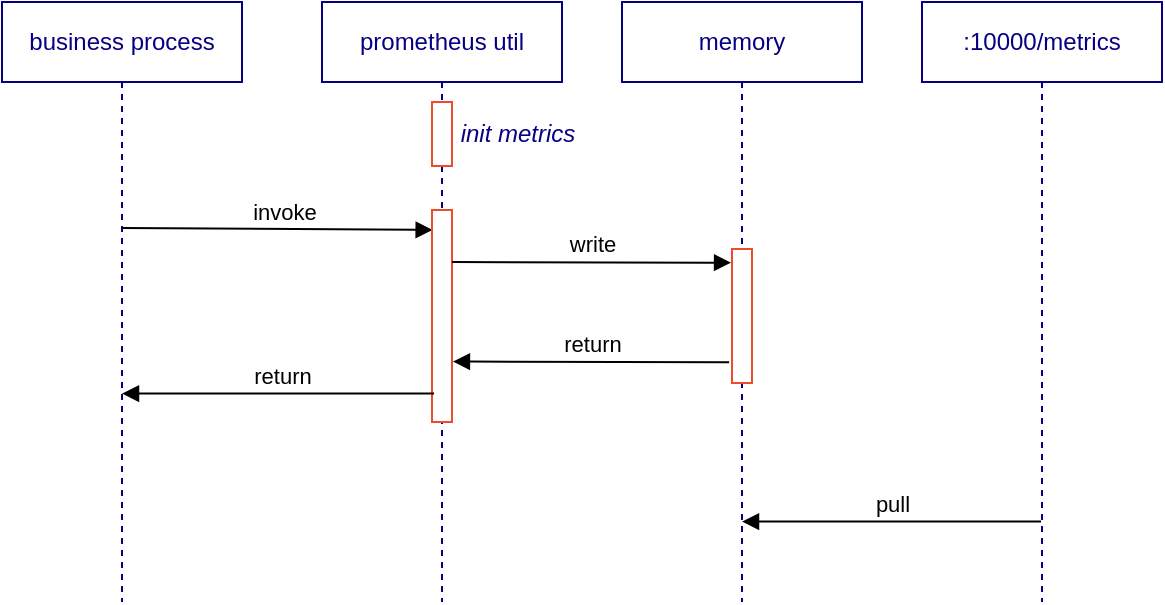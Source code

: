 <mxfile version="18.1.2" type="github">
  <diagram id="O932ZGsSH7Phrbbw8Xm0" name="Page-1">
    <mxGraphModel dx="983" dy="548" grid="0" gridSize="10" guides="1" tooltips="1" connect="1" arrows="1" fold="1" page="1" pageScale="1" pageWidth="1169" pageHeight="827" math="0" shadow="0">
      <root>
        <mxCell id="0" />
        <mxCell id="1" parent="0" />
        <mxCell id="ntxt8ALt5kxq5_o1S0aT-2" value="business process" style="shape=umlLifeline;perimeter=lifelinePerimeter;whiteSpace=wrap;html=1;container=1;collapsible=0;recursiveResize=0;outlineConnect=0;strokeColor=#060083;fontColor=#060083;" parent="1" vertex="1">
          <mxGeometry x="230" y="310" width="120" height="300" as="geometry" />
        </mxCell>
        <mxCell id="ntxt8ALt5kxq5_o1S0aT-6" value="" style="html=1;verticalAlign=bottom;endArrow=block;rounded=0;entryX=0.034;entryY=0.16;entryDx=0;entryDy=0;entryPerimeter=0;" parent="ntxt8ALt5kxq5_o1S0aT-2" edge="1">
          <mxGeometry width="80" relative="1" as="geometry">
            <mxPoint x="60" y="113" as="sourcePoint" />
            <mxPoint x="215.34" y="113.96" as="targetPoint" />
          </mxGeometry>
        </mxCell>
        <mxCell id="ntxt8ALt5kxq5_o1S0aT-7" value="invoke" style="edgeLabel;html=1;align=center;verticalAlign=middle;resizable=0;points=[];" parent="ntxt8ALt5kxq5_o1S0aT-6" vertex="1" connectable="0">
          <mxGeometry x="-0.185" y="2" relative="1" as="geometry">
            <mxPoint x="17" y="-7" as="offset" />
          </mxGeometry>
        </mxCell>
        <mxCell id="ntxt8ALt5kxq5_o1S0aT-3" value="prometheus util" style="shape=umlLifeline;perimeter=lifelinePerimeter;whiteSpace=wrap;html=1;container=1;collapsible=0;recursiveResize=0;outlineConnect=0;strokeColor=#060083;fontColor=#060083;" parent="1" vertex="1">
          <mxGeometry x="390" y="310" width="120" height="300" as="geometry" />
        </mxCell>
        <mxCell id="ntxt8ALt5kxq5_o1S0aT-5" value="" style="html=1;points=[];perimeter=orthogonalPerimeter;strokeColor=#EC4C2C;" parent="ntxt8ALt5kxq5_o1S0aT-3" vertex="1">
          <mxGeometry x="55" y="104" width="10" height="106" as="geometry" />
        </mxCell>
        <mxCell id="ntxt8ALt5kxq5_o1S0aT-9" value="write" style="html=1;verticalAlign=bottom;endArrow=block;rounded=0;entryX=-0.046;entryY=0.102;entryDx=0;entryDy=0;entryPerimeter=0;" parent="ntxt8ALt5kxq5_o1S0aT-3" target="ntxt8ALt5kxq5_o1S0aT-8" edge="1">
          <mxGeometry width="80" relative="1" as="geometry">
            <mxPoint x="65" y="130" as="sourcePoint" />
            <mxPoint x="145" y="130" as="targetPoint" />
          </mxGeometry>
        </mxCell>
        <mxCell id="LjHRGKhkH84VidaCZsiJ-1" value="" style="html=1;points=[];perimeter=orthogonalPerimeter;strokeColor=#EC4C2C;" vertex="1" parent="ntxt8ALt5kxq5_o1S0aT-3">
          <mxGeometry x="55" y="50" width="10" height="32" as="geometry" />
        </mxCell>
        <mxCell id="LjHRGKhkH84VidaCZsiJ-2" value="init metrics" style="text;html=1;strokeColor=none;fillColor=none;align=center;verticalAlign=middle;whiteSpace=wrap;rounded=0;fontColor=#060083;fontStyle=2" vertex="1" parent="ntxt8ALt5kxq5_o1S0aT-3">
          <mxGeometry x="68" y="51" width="60" height="30" as="geometry" />
        </mxCell>
        <mxCell id="ntxt8ALt5kxq5_o1S0aT-4" value="memory" style="shape=umlLifeline;perimeter=lifelinePerimeter;whiteSpace=wrap;html=1;container=1;collapsible=0;recursiveResize=0;outlineConnect=0;strokeColor=#060083;fontColor=#060083;" parent="1" vertex="1">
          <mxGeometry x="540" y="310" width="120" height="300" as="geometry" />
        </mxCell>
        <mxCell id="ntxt8ALt5kxq5_o1S0aT-8" value="" style="html=1;points=[];perimeter=orthogonalPerimeter;strokeColor=#EC4C2C;" parent="ntxt8ALt5kxq5_o1S0aT-4" vertex="1">
          <mxGeometry x="55" y="123.5" width="10" height="67" as="geometry" />
        </mxCell>
        <mxCell id="ntxt8ALt5kxq5_o1S0aT-10" value="return" style="html=1;verticalAlign=bottom;endArrow=block;rounded=0;entryX=1.046;entryY=0.715;entryDx=0;entryDy=0;entryPerimeter=0;exitX=-0.144;exitY=0.845;exitDx=0;exitDy=0;exitPerimeter=0;" parent="1" source="ntxt8ALt5kxq5_o1S0aT-8" target="ntxt8ALt5kxq5_o1S0aT-5" edge="1">
          <mxGeometry width="80" relative="1" as="geometry">
            <mxPoint x="480" y="450" as="sourcePoint" />
            <mxPoint x="560" y="450" as="targetPoint" />
          </mxGeometry>
        </mxCell>
        <mxCell id="ntxt8ALt5kxq5_o1S0aT-11" value="return" style="html=1;verticalAlign=bottom;endArrow=block;rounded=0;exitX=0.1;exitY=0.866;exitDx=0;exitDy=0;exitPerimeter=0;" parent="1" source="ntxt8ALt5kxq5_o1S0aT-5" target="ntxt8ALt5kxq5_o1S0aT-2" edge="1">
          <mxGeometry x="-0.025" width="80" relative="1" as="geometry">
            <mxPoint x="320" y="480" as="sourcePoint" />
            <mxPoint x="400" y="480" as="targetPoint" />
            <mxPoint as="offset" />
          </mxGeometry>
        </mxCell>
        <mxCell id="ntxt8ALt5kxq5_o1S0aT-12" value=":10000/metrics" style="shape=umlLifeline;perimeter=lifelinePerimeter;whiteSpace=wrap;html=1;container=1;collapsible=0;recursiveResize=0;outlineConnect=0;strokeColor=#060083;fontColor=#060083;" parent="1" vertex="1">
          <mxGeometry x="690" y="310" width="120" height="300" as="geometry" />
        </mxCell>
        <mxCell id="ntxt8ALt5kxq5_o1S0aT-14" value="pull" style="html=1;verticalAlign=bottom;endArrow=block;rounded=0;exitX=0.496;exitY=0.866;exitDx=0;exitDy=0;exitPerimeter=0;" parent="1" source="ntxt8ALt5kxq5_o1S0aT-12" target="ntxt8ALt5kxq5_o1S0aT-4" edge="1">
          <mxGeometry width="80" relative="1" as="geometry">
            <mxPoint x="530" y="510" as="sourcePoint" />
            <mxPoint x="610" y="510" as="targetPoint" />
          </mxGeometry>
        </mxCell>
      </root>
    </mxGraphModel>
  </diagram>
</mxfile>
